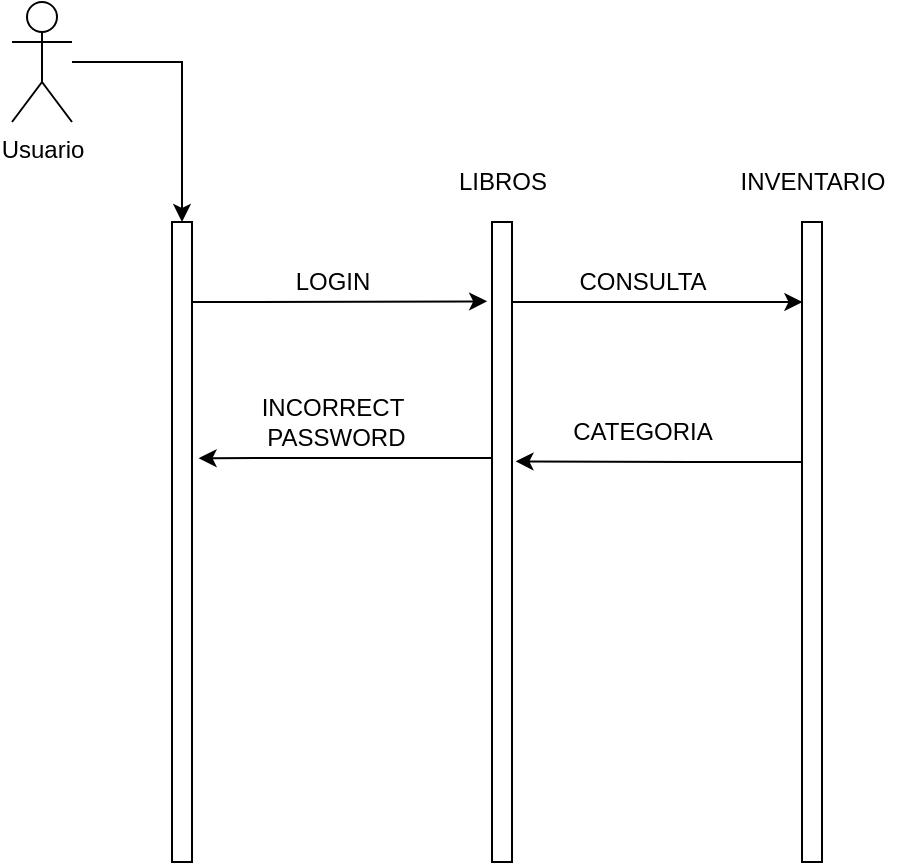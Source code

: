 <mxfile version="17.4.0" type="device"><diagram id="aNt_gs4sfwZplWBcexDl" name="Page-1"><mxGraphModel dx="1171" dy="531" grid="1" gridSize="10" guides="1" tooltips="1" connect="1" arrows="1" fold="1" page="1" pageScale="1" pageWidth="827" pageHeight="1169" math="0" shadow="0"><root><mxCell id="0"/><mxCell id="1" parent="0"/><mxCell id="FU55TYtKf_HStMvnRY9R-3" style="edgeStyle=orthogonalEdgeStyle;rounded=0;orthogonalLoop=1;jettySize=auto;html=1;" edge="1" parent="1" source="FU55TYtKf_HStMvnRY9R-1" target="FU55TYtKf_HStMvnRY9R-2"><mxGeometry relative="1" as="geometry"/></mxCell><mxCell id="FU55TYtKf_HStMvnRY9R-1" value="Usuario" style="shape=umlActor;verticalLabelPosition=bottom;verticalAlign=top;html=1;outlineConnect=0;" vertex="1" parent="1"><mxGeometry x="40" y="130" width="30" height="60" as="geometry"/></mxCell><mxCell id="FU55TYtKf_HStMvnRY9R-11" style="edgeStyle=orthogonalEdgeStyle;rounded=0;orthogonalLoop=1;jettySize=auto;html=1;entryX=-0.244;entryY=0.124;entryDx=0;entryDy=0;entryPerimeter=0;" edge="1" parent="1" source="FU55TYtKf_HStMvnRY9R-2" target="FU55TYtKf_HStMvnRY9R-4"><mxGeometry relative="1" as="geometry"><Array as="points"><mxPoint x="160" y="280"/><mxPoint x="160" y="280"/></Array></mxGeometry></mxCell><mxCell id="FU55TYtKf_HStMvnRY9R-2" value="" style="html=1;points=[];perimeter=orthogonalPerimeter;" vertex="1" parent="1"><mxGeometry x="120" y="240" width="10" height="320" as="geometry"/></mxCell><mxCell id="FU55TYtKf_HStMvnRY9R-15" style="edgeStyle=orthogonalEdgeStyle;rounded=0;orthogonalLoop=1;jettySize=auto;html=1;entryX=0.015;entryY=0.128;entryDx=0;entryDy=0;entryPerimeter=0;" edge="1" parent="1" source="FU55TYtKf_HStMvnRY9R-4" target="FU55TYtKf_HStMvnRY9R-7"><mxGeometry relative="1" as="geometry"><Array as="points"><mxPoint x="435" y="280"/></Array></mxGeometry></mxCell><mxCell id="FU55TYtKf_HStMvnRY9R-19" style="edgeStyle=orthogonalEdgeStyle;rounded=0;orthogonalLoop=1;jettySize=auto;html=1;entryX=1.331;entryY=0.369;entryDx=0;entryDy=0;entryPerimeter=0;" edge="1" parent="1" source="FU55TYtKf_HStMvnRY9R-4" target="FU55TYtKf_HStMvnRY9R-2"><mxGeometry relative="1" as="geometry"><Array as="points"><mxPoint x="250" y="358"/><mxPoint x="250" y="358"/></Array></mxGeometry></mxCell><mxCell id="FU55TYtKf_HStMvnRY9R-4" value="" style="html=1;points=[];perimeter=orthogonalPerimeter;" vertex="1" parent="1"><mxGeometry x="280" y="240" width="10" height="320" as="geometry"/></mxCell><mxCell id="FU55TYtKf_HStMvnRY9R-6" value="LIBROS" style="text;html=1;align=center;verticalAlign=middle;resizable=0;points=[];autosize=1;strokeColor=none;fillColor=none;" vertex="1" parent="1"><mxGeometry x="255" y="210" width="60" height="20" as="geometry"/></mxCell><mxCell id="FU55TYtKf_HStMvnRY9R-21" style="edgeStyle=orthogonalEdgeStyle;rounded=0;orthogonalLoop=1;jettySize=auto;html=1;entryX=1.175;entryY=0.374;entryDx=0;entryDy=0;entryPerimeter=0;" edge="1" parent="1" source="FU55TYtKf_HStMvnRY9R-7" target="FU55TYtKf_HStMvnRY9R-4"><mxGeometry relative="1" as="geometry"><Array as="points"><mxPoint x="380" y="360"/><mxPoint x="380" y="360"/></Array></mxGeometry></mxCell><mxCell id="FU55TYtKf_HStMvnRY9R-7" value="" style="html=1;points=[];perimeter=orthogonalPerimeter;" vertex="1" parent="1"><mxGeometry x="435" y="240" width="10" height="320" as="geometry"/></mxCell><mxCell id="FU55TYtKf_HStMvnRY9R-8" value="INVENTARIO" style="text;html=1;align=center;verticalAlign=middle;resizable=0;points=[];autosize=1;strokeColor=none;fillColor=none;" vertex="1" parent="1"><mxGeometry x="395" y="210" width="90" height="20" as="geometry"/></mxCell><mxCell id="FU55TYtKf_HStMvnRY9R-12" value="LOGIN" style="text;html=1;align=center;verticalAlign=middle;resizable=0;points=[];autosize=1;strokeColor=none;fillColor=none;" vertex="1" parent="1"><mxGeometry x="175" y="260" width="50" height="20" as="geometry"/></mxCell><mxCell id="FU55TYtKf_HStMvnRY9R-16" value="CONSULTA" style="text;html=1;align=center;verticalAlign=middle;resizable=0;points=[];autosize=1;strokeColor=none;fillColor=none;" vertex="1" parent="1"><mxGeometry x="315" y="260" width="80" height="20" as="geometry"/></mxCell><mxCell id="FU55TYtKf_HStMvnRY9R-20" value="INCORRECT&lt;br&gt;&amp;nbsp;PASSWORD" style="text;html=1;align=center;verticalAlign=middle;resizable=0;points=[];autosize=1;strokeColor=none;fillColor=none;" vertex="1" parent="1"><mxGeometry x="155" y="325" width="90" height="30" as="geometry"/></mxCell><mxCell id="FU55TYtKf_HStMvnRY9R-22" value="CATEGORIA" style="text;html=1;align=center;verticalAlign=middle;resizable=0;points=[];autosize=1;strokeColor=none;fillColor=none;" vertex="1" parent="1"><mxGeometry x="310" y="335" width="90" height="20" as="geometry"/></mxCell></root></mxGraphModel></diagram></mxfile>